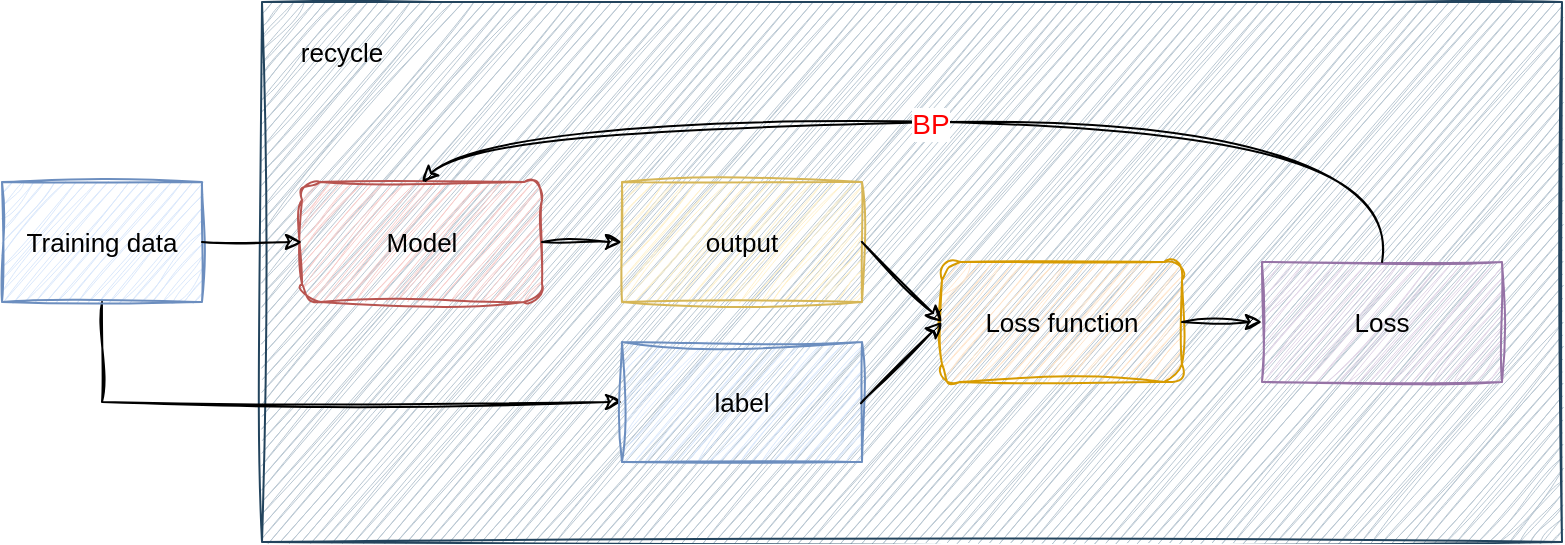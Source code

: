 <mxfile version="26.0.16">
  <diagram name="第 1 页" id="7hN4VSkphsWZymyC6GXg">
    <mxGraphModel dx="2008" dy="641" grid="1" gridSize="10" guides="1" tooltips="1" connect="1" arrows="1" fold="1" page="1" pageScale="1" pageWidth="827" pageHeight="1169" math="0" shadow="0">
      <root>
        <mxCell id="0" />
        <mxCell id="1" parent="0" />
        <mxCell id="ej42DYsx_Et3AmpWtoIl-16" value="" style="rounded=0;whiteSpace=wrap;html=1;sketch=1;hachureGap=4;jiggle=2;curveFitting=1;fontFamily=Helvetica;fontStyle=0;fontSize=13;fillColor=#bac8d3;strokeColor=#23445d;" vertex="1" parent="1">
          <mxGeometry x="90" y="150" width="650" height="270" as="geometry" />
        </mxCell>
        <mxCell id="ej42DYsx_Et3AmpWtoIl-22" style="edgeStyle=orthogonalEdgeStyle;rounded=0;sketch=1;hachureGap=4;jiggle=2;curveFitting=1;orthogonalLoop=1;jettySize=auto;html=1;exitX=0.5;exitY=1;exitDx=0;exitDy=0;entryX=0;entryY=0.5;entryDx=0;entryDy=0;fontFamily=Architects Daughter;fontSource=https%3A%2F%2Ffonts.googleapis.com%2Fcss%3Ffamily%3DArchitects%2BDaughter;" edge="1" parent="1" source="ej42DYsx_Et3AmpWtoIl-1" target="ej42DYsx_Et3AmpWtoIl-7">
          <mxGeometry relative="1" as="geometry" />
        </mxCell>
        <mxCell id="ej42DYsx_Et3AmpWtoIl-1" value="Training data" style="rounded=0;whiteSpace=wrap;html=1;sketch=1;hachureGap=4;jiggle=2;curveFitting=1;fontFamily=Helvetica;fontStyle=0;fontSize=13;fillColor=#dae8fc;strokeColor=#6c8ebf;" vertex="1" parent="1">
          <mxGeometry x="-40" y="240" width="100" height="60" as="geometry" />
        </mxCell>
        <mxCell id="ej42DYsx_Et3AmpWtoIl-3" value="Model" style="rounded=1;whiteSpace=wrap;html=1;sketch=1;hachureGap=4;jiggle=2;curveFitting=1;fontFamily=Helvetica;fontStyle=0;fontSize=13;fillColor=#f8cecc;strokeColor=#b85450;" vertex="1" parent="1">
          <mxGeometry x="110" y="240" width="120" height="60" as="geometry" />
        </mxCell>
        <mxCell id="ej42DYsx_Et3AmpWtoIl-4" value="" style="endArrow=classic;html=1;rounded=0;sketch=1;hachureGap=4;jiggle=2;curveFitting=1;fontFamily=Helvetica;exitX=1;exitY=0.5;exitDx=0;exitDy=0;entryX=0;entryY=0.5;entryDx=0;entryDy=0;fontStyle=0;fontSize=13;" edge="1" parent="1" source="ej42DYsx_Et3AmpWtoIl-1" target="ej42DYsx_Et3AmpWtoIl-3">
          <mxGeometry width="50" height="50" relative="1" as="geometry">
            <mxPoint x="170" y="270" as="sourcePoint" />
            <mxPoint x="220" y="220" as="targetPoint" />
          </mxGeometry>
        </mxCell>
        <mxCell id="ej42DYsx_Et3AmpWtoIl-5" value="" style="endArrow=classic;html=1;rounded=0;sketch=1;hachureGap=4;jiggle=2;curveFitting=1;fontFamily=Helvetica;exitX=1;exitY=0.5;exitDx=0;exitDy=0;entryX=0;entryY=0.5;entryDx=0;entryDy=0;fontStyle=0;fontSize=13;" edge="1" parent="1" source="ej42DYsx_Et3AmpWtoIl-3" target="ej42DYsx_Et3AmpWtoIl-6">
          <mxGeometry width="50" height="50" relative="1" as="geometry">
            <mxPoint x="250" y="290" as="sourcePoint" />
            <mxPoint x="300" y="270" as="targetPoint" />
          </mxGeometry>
        </mxCell>
        <mxCell id="ej42DYsx_Et3AmpWtoIl-6" value="output" style="rounded=0;whiteSpace=wrap;html=1;sketch=1;hachureGap=4;jiggle=2;curveFitting=1;fontFamily=Helvetica;fontStyle=0;fontSize=13;fillColor=#fff2cc;strokeColor=#d6b656;" vertex="1" parent="1">
          <mxGeometry x="270" y="240" width="120" height="60" as="geometry" />
        </mxCell>
        <mxCell id="ej42DYsx_Et3AmpWtoIl-7" value="label" style="rounded=0;whiteSpace=wrap;html=1;sketch=1;hachureGap=4;jiggle=2;curveFitting=1;fontFamily=Helvetica;fontStyle=0;fontSize=13;fillColor=#dae8fc;strokeColor=#6c8ebf;" vertex="1" parent="1">
          <mxGeometry x="270" y="320" width="120" height="60" as="geometry" />
        </mxCell>
        <mxCell id="ej42DYsx_Et3AmpWtoIl-8" value="Loss function" style="rounded=1;whiteSpace=wrap;html=1;sketch=1;hachureGap=4;jiggle=2;curveFitting=1;fontFamily=Helvetica;fontStyle=0;fontSize=13;fillColor=#ffe6cc;strokeColor=#d79b00;" vertex="1" parent="1">
          <mxGeometry x="430" y="280" width="120" height="60" as="geometry" />
        </mxCell>
        <mxCell id="ej42DYsx_Et3AmpWtoIl-10" value="" style="endArrow=classic;html=1;rounded=0;sketch=1;hachureGap=4;jiggle=2;curveFitting=1;fontFamily=Helvetica;exitX=1;exitY=0.5;exitDx=0;exitDy=0;entryX=0;entryY=0.5;entryDx=0;entryDy=0;fontStyle=0;fontSize=13;" edge="1" parent="1" source="ej42DYsx_Et3AmpWtoIl-6" target="ej42DYsx_Et3AmpWtoIl-8">
          <mxGeometry width="50" height="50" relative="1" as="geometry">
            <mxPoint x="410" y="290" as="sourcePoint" />
            <mxPoint x="460" y="240" as="targetPoint" />
          </mxGeometry>
        </mxCell>
        <mxCell id="ej42DYsx_Et3AmpWtoIl-12" value="" style="curved=1;endArrow=classic;html=1;rounded=0;sketch=1;hachureGap=4;jiggle=2;curveFitting=1;fontFamily=Helvetica;entryX=0;entryY=0.5;entryDx=0;entryDy=0;exitX=1;exitY=0.5;exitDx=0;exitDy=0;fontStyle=0;fontSize=13;" edge="1" parent="1" source="ej42DYsx_Et3AmpWtoIl-7" target="ej42DYsx_Et3AmpWtoIl-8">
          <mxGeometry width="50" height="50" relative="1" as="geometry">
            <mxPoint x="390" y="400" as="sourcePoint" />
            <mxPoint x="460.711" y="350" as="targetPoint" />
          </mxGeometry>
        </mxCell>
        <mxCell id="ej42DYsx_Et3AmpWtoIl-14" value="" style="endArrow=classic;html=1;rounded=0;sketch=1;hachureGap=4;jiggle=2;curveFitting=1;fontFamily=Helvetica;exitX=1;exitY=0.5;exitDx=0;exitDy=0;entryX=0;entryY=0.5;entryDx=0;entryDy=0;fontStyle=0;fontSize=13;" edge="1" parent="1" source="ej42DYsx_Et3AmpWtoIl-8" target="ej42DYsx_Et3AmpWtoIl-15">
          <mxGeometry width="50" height="50" relative="1" as="geometry">
            <mxPoint x="630" y="330" as="sourcePoint" />
            <mxPoint x="600" y="310" as="targetPoint" />
          </mxGeometry>
        </mxCell>
        <mxCell id="ej42DYsx_Et3AmpWtoIl-15" value="Loss" style="rounded=0;whiteSpace=wrap;html=1;sketch=1;hachureGap=4;jiggle=2;curveFitting=1;fontFamily=Helvetica;fontStyle=0;fontSize=13;fillColor=#e1d5e7;strokeColor=#9673a6;" vertex="1" parent="1">
          <mxGeometry x="590" y="280" width="120" height="60" as="geometry" />
        </mxCell>
        <mxCell id="ej42DYsx_Et3AmpWtoIl-18" value="" style="curved=1;endArrow=classic;html=1;rounded=0;sketch=1;hachureGap=4;jiggle=2;curveFitting=1;fontFamily=Helvetica;exitX=0.5;exitY=0;exitDx=0;exitDy=0;entryX=0.5;entryY=0;entryDx=0;entryDy=0;fontStyle=0;fontSize=13;" edge="1" parent="1" source="ej42DYsx_Et3AmpWtoIl-15" target="ej42DYsx_Et3AmpWtoIl-3">
          <mxGeometry width="50" height="50" relative="1" as="geometry">
            <mxPoint x="650" y="240" as="sourcePoint" />
            <mxPoint x="200" y="130" as="targetPoint" />
            <Array as="points">
              <mxPoint x="660" y="210" />
              <mxPoint x="200" y="210" />
            </Array>
          </mxGeometry>
        </mxCell>
        <mxCell id="ej42DYsx_Et3AmpWtoIl-19" value="BP" style="edgeLabel;html=1;align=center;verticalAlign=middle;resizable=0;points=[];sketch=1;hachureGap=4;jiggle=2;curveFitting=1;fontFamily=Helvetica;fontStyle=0;fontSize=14;fontColor=#FF0000;" vertex="1" connectable="0" parent="ej42DYsx_Et3AmpWtoIl-18">
          <mxGeometry x="0.069" y="1" relative="1" as="geometry">
            <mxPoint as="offset" />
          </mxGeometry>
        </mxCell>
        <mxCell id="ej42DYsx_Et3AmpWtoIl-20" value="recycle" style="text;html=1;align=center;verticalAlign=middle;whiteSpace=wrap;rounded=0;fontFamily=Helvetica;fontStyle=0;fontSize=13;" vertex="1" parent="1">
          <mxGeometry x="100" y="160" width="60" height="30" as="geometry" />
        </mxCell>
      </root>
    </mxGraphModel>
  </diagram>
</mxfile>
